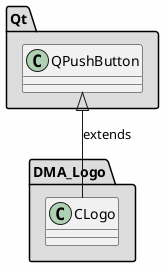 
@startuml

skinparam backgroundColor #FEFEFE
skinparam wrapWidth 600
package "DMA_Logo" #DDDDDD
{

class "CLogo"
{
}

}

package "Qt" #DDDDDD
{

class "QPushButton"
{
}

}

'====================Inheritance section====================
QPushButton <|-- CLogo : extends

@enduml